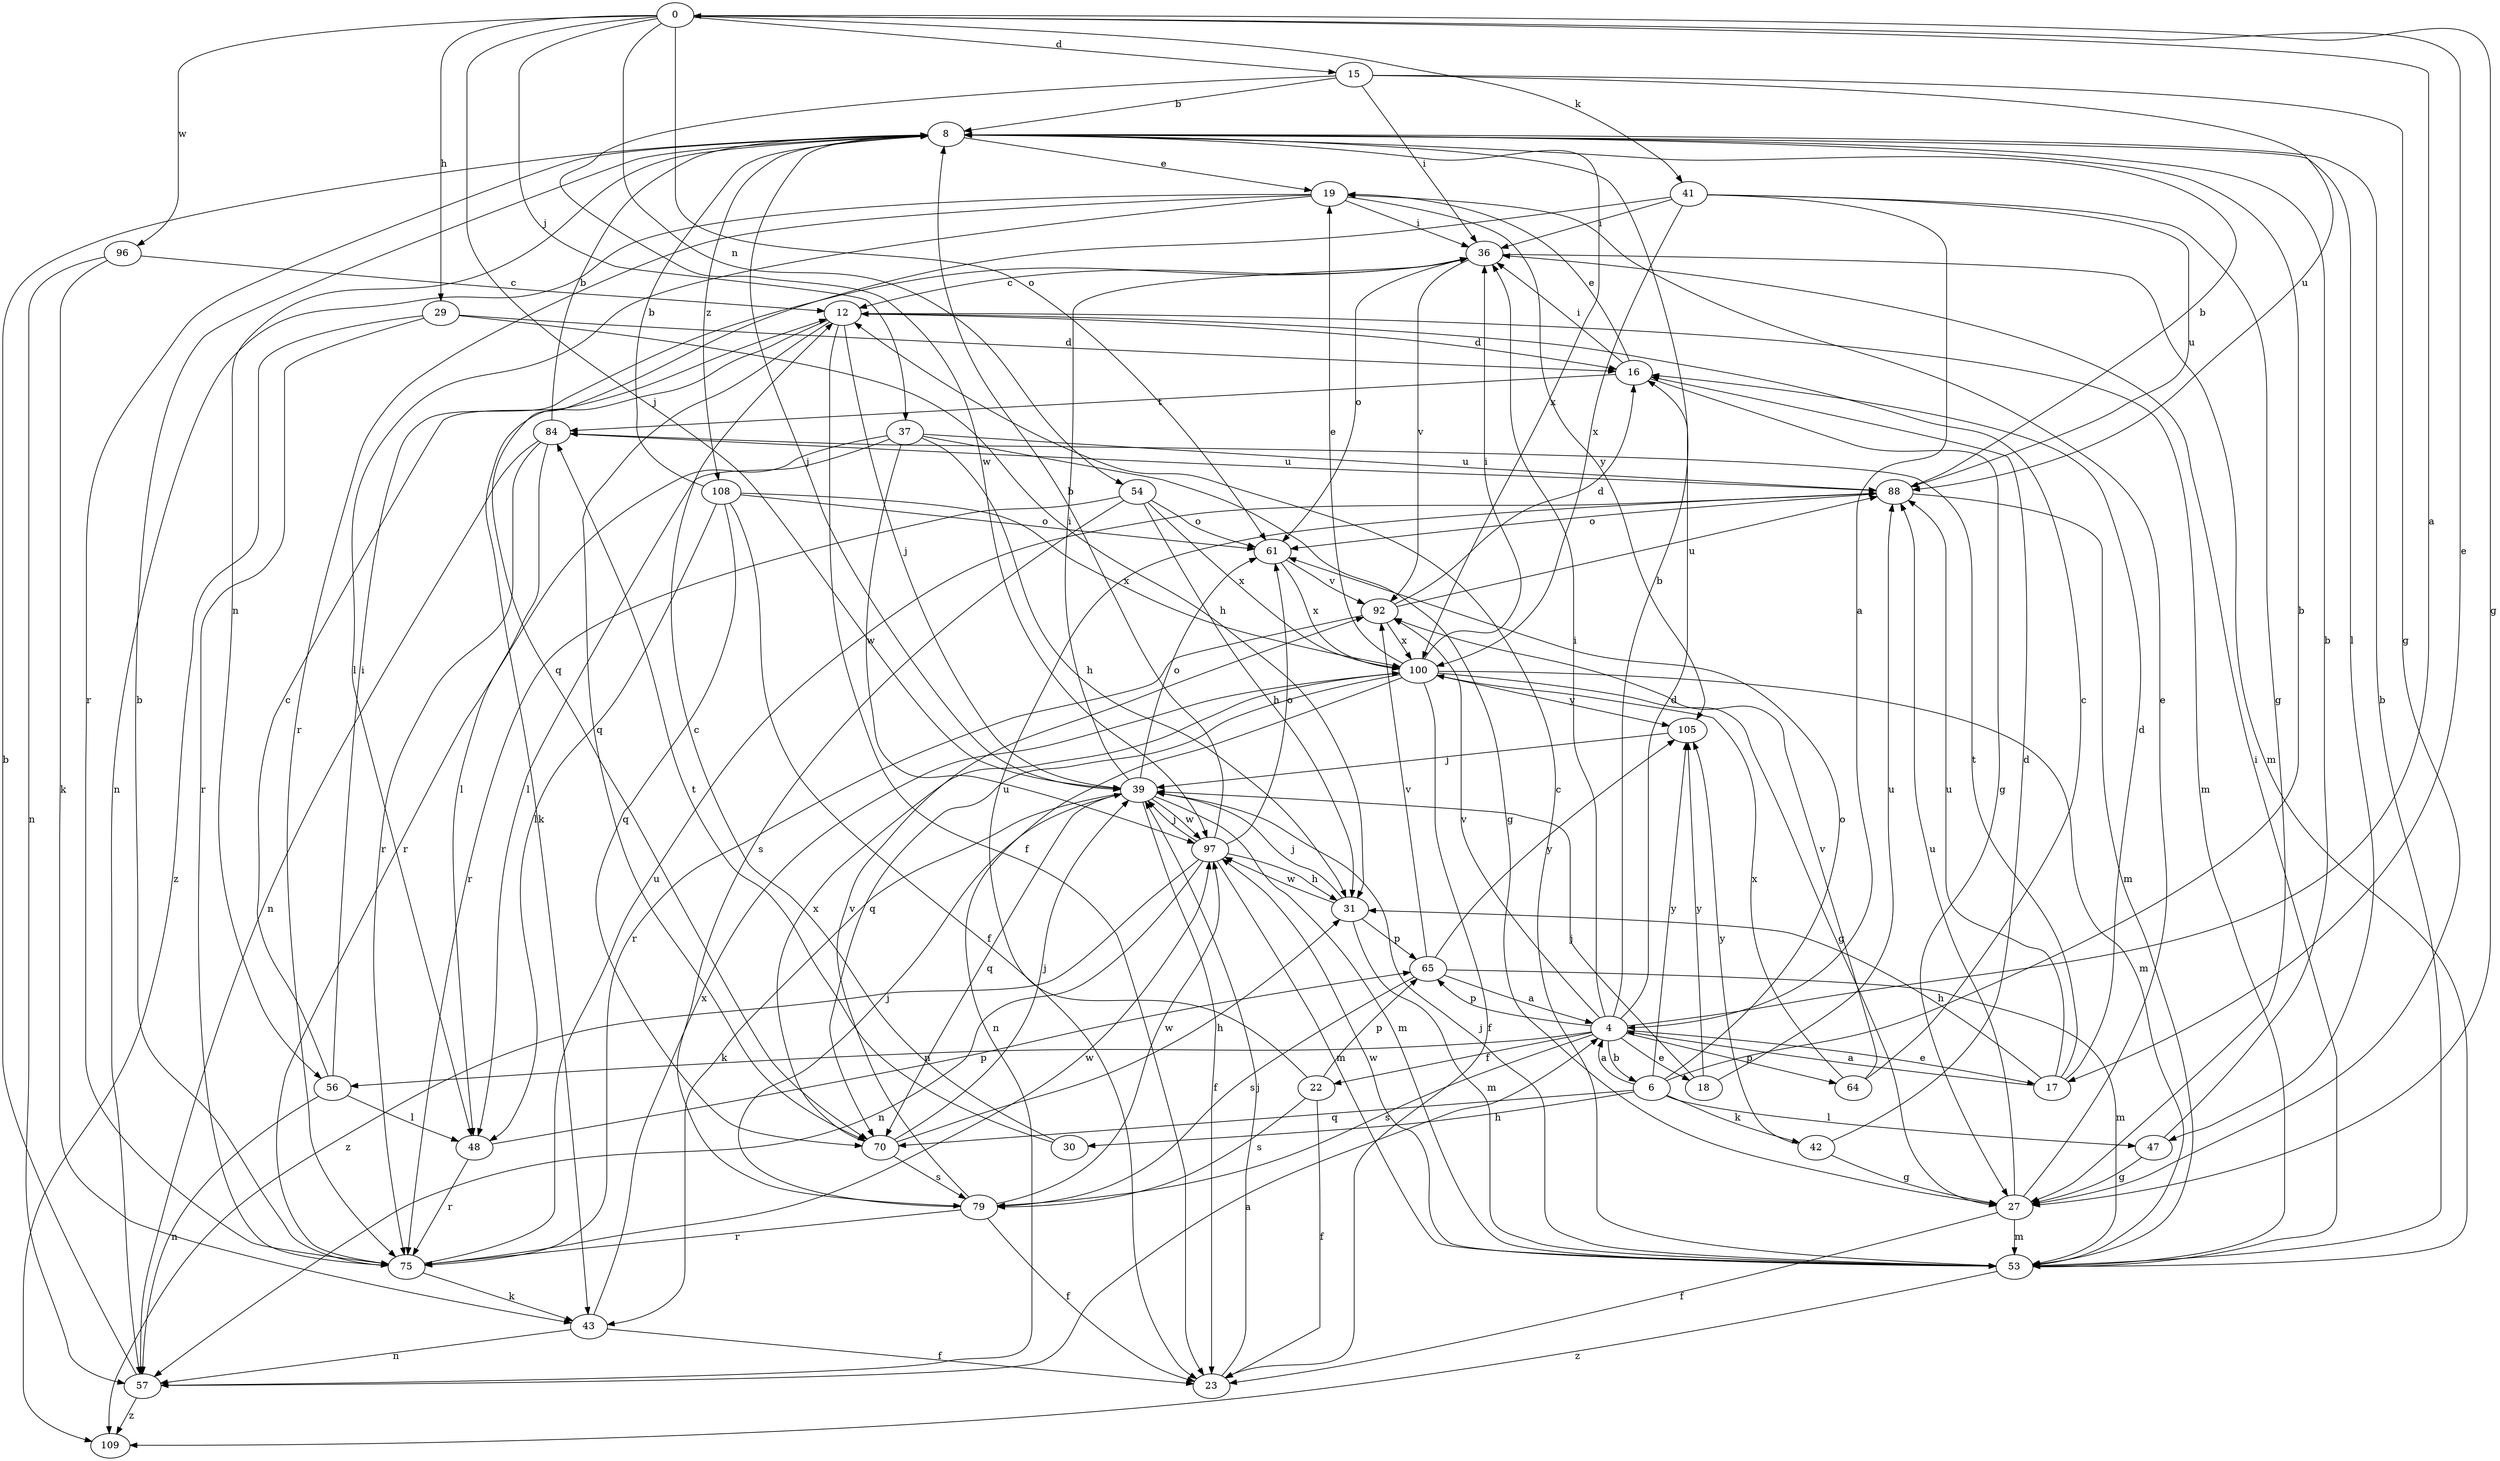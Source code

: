 strict digraph  {
0;
4;
6;
8;
12;
15;
16;
17;
18;
19;
22;
23;
27;
29;
30;
31;
36;
37;
39;
41;
42;
43;
47;
48;
53;
54;
56;
57;
61;
64;
65;
70;
75;
79;
84;
88;
92;
96;
97;
100;
105;
108;
109;
0 -> 15  [label=d];
0 -> 17  [label=e];
0 -> 27  [label=g];
0 -> 29  [label=h];
0 -> 37  [label=j];
0 -> 39  [label=j];
0 -> 41  [label=k];
0 -> 54  [label=n];
0 -> 61  [label=o];
0 -> 96  [label=w];
4 -> 0  [label=a];
4 -> 6  [label=b];
4 -> 8  [label=b];
4 -> 16  [label=d];
4 -> 17  [label=e];
4 -> 18  [label=e];
4 -> 22  [label=f];
4 -> 36  [label=i];
4 -> 56  [label=n];
4 -> 64  [label=p];
4 -> 65  [label=p];
4 -> 79  [label=s];
4 -> 92  [label=v];
6 -> 4  [label=a];
6 -> 8  [label=b];
6 -> 30  [label=h];
6 -> 42  [label=k];
6 -> 47  [label=l];
6 -> 61  [label=o];
6 -> 70  [label=q];
6 -> 105  [label=y];
8 -> 19  [label=e];
8 -> 39  [label=j];
8 -> 47  [label=l];
8 -> 56  [label=n];
8 -> 75  [label=r];
8 -> 100  [label=x];
8 -> 108  [label=z];
12 -> 16  [label=d];
12 -> 23  [label=f];
12 -> 39  [label=j];
12 -> 43  [label=k];
12 -> 53  [label=m];
12 -> 70  [label=q];
15 -> 8  [label=b];
15 -> 27  [label=g];
15 -> 36  [label=i];
15 -> 88  [label=u];
15 -> 97  [label=w];
16 -> 19  [label=e];
16 -> 27  [label=g];
16 -> 36  [label=i];
16 -> 84  [label=t];
17 -> 4  [label=a];
17 -> 16  [label=d];
17 -> 31  [label=h];
17 -> 84  [label=t];
17 -> 88  [label=u];
18 -> 39  [label=j];
18 -> 88  [label=u];
18 -> 105  [label=y];
19 -> 36  [label=i];
19 -> 48  [label=l];
19 -> 57  [label=n];
19 -> 75  [label=r];
19 -> 105  [label=y];
22 -> 23  [label=f];
22 -> 65  [label=p];
22 -> 79  [label=s];
22 -> 88  [label=u];
23 -> 39  [label=j];
27 -> 19  [label=e];
27 -> 23  [label=f];
27 -> 53  [label=m];
27 -> 88  [label=u];
29 -> 16  [label=d];
29 -> 31  [label=h];
29 -> 75  [label=r];
29 -> 109  [label=z];
30 -> 12  [label=c];
30 -> 84  [label=t];
31 -> 39  [label=j];
31 -> 53  [label=m];
31 -> 65  [label=p];
31 -> 97  [label=w];
36 -> 12  [label=c];
36 -> 53  [label=m];
36 -> 61  [label=o];
36 -> 92  [label=v];
37 -> 27  [label=g];
37 -> 31  [label=h];
37 -> 48  [label=l];
37 -> 75  [label=r];
37 -> 88  [label=u];
37 -> 97  [label=w];
39 -> 23  [label=f];
39 -> 36  [label=i];
39 -> 43  [label=k];
39 -> 53  [label=m];
39 -> 61  [label=o];
39 -> 70  [label=q];
39 -> 97  [label=w];
41 -> 4  [label=a];
41 -> 27  [label=g];
41 -> 36  [label=i];
41 -> 70  [label=q];
41 -> 88  [label=u];
41 -> 100  [label=x];
42 -> 16  [label=d];
42 -> 27  [label=g];
42 -> 105  [label=y];
43 -> 23  [label=f];
43 -> 57  [label=n];
43 -> 100  [label=x];
47 -> 8  [label=b];
47 -> 27  [label=g];
48 -> 65  [label=p];
48 -> 75  [label=r];
53 -> 8  [label=b];
53 -> 12  [label=c];
53 -> 36  [label=i];
53 -> 39  [label=j];
53 -> 97  [label=w];
53 -> 109  [label=z];
54 -> 31  [label=h];
54 -> 61  [label=o];
54 -> 75  [label=r];
54 -> 79  [label=s];
54 -> 100  [label=x];
56 -> 12  [label=c];
56 -> 36  [label=i];
56 -> 48  [label=l];
56 -> 57  [label=n];
57 -> 4  [label=a];
57 -> 8  [label=b];
57 -> 109  [label=z];
61 -> 92  [label=v];
61 -> 100  [label=x];
64 -> 12  [label=c];
64 -> 92  [label=v];
64 -> 100  [label=x];
65 -> 4  [label=a];
65 -> 53  [label=m];
65 -> 79  [label=s];
65 -> 92  [label=v];
65 -> 105  [label=y];
70 -> 31  [label=h];
70 -> 39  [label=j];
70 -> 79  [label=s];
70 -> 100  [label=x];
75 -> 8  [label=b];
75 -> 43  [label=k];
75 -> 88  [label=u];
75 -> 97  [label=w];
79 -> 23  [label=f];
79 -> 39  [label=j];
79 -> 75  [label=r];
79 -> 92  [label=v];
79 -> 97  [label=w];
84 -> 8  [label=b];
84 -> 48  [label=l];
84 -> 57  [label=n];
84 -> 75  [label=r];
84 -> 88  [label=u];
88 -> 8  [label=b];
88 -> 53  [label=m];
88 -> 61  [label=o];
92 -> 16  [label=d];
92 -> 75  [label=r];
92 -> 88  [label=u];
92 -> 100  [label=x];
96 -> 12  [label=c];
96 -> 43  [label=k];
96 -> 57  [label=n];
97 -> 8  [label=b];
97 -> 31  [label=h];
97 -> 39  [label=j];
97 -> 53  [label=m];
97 -> 57  [label=n];
97 -> 61  [label=o];
97 -> 109  [label=z];
100 -> 19  [label=e];
100 -> 23  [label=f];
100 -> 27  [label=g];
100 -> 36  [label=i];
100 -> 53  [label=m];
100 -> 57  [label=n];
100 -> 70  [label=q];
100 -> 105  [label=y];
105 -> 39  [label=j];
108 -> 8  [label=b];
108 -> 23  [label=f];
108 -> 48  [label=l];
108 -> 61  [label=o];
108 -> 70  [label=q];
108 -> 100  [label=x];
}
